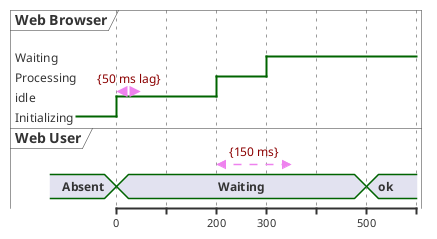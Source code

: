 {
  "sha1": "skfbtyqickeqpiu03cb4zzolw0x9n0i",
  "insertion": {
    "when": "2024-06-04T17:28:45.195Z",
    "url": "https://forum.plantuml.net/14340/color-of-arrow-in-timing-diagram",
    "user": "plantuml@gmail.com"
  }
}
@startuml
<style>
timingDiagram {
	constraintArrow {
	  LineStyle 8
	  LineColor violet
	}
}
</style>
robust "Web Browser" as WB
concise "Web User" as WU

WB is Initializing
WU is Absent

@WB
0 is idle
+200 is Processing
+100 is Waiting
WB@0 <-> @50 : {50 ms lag}

@WU
0 is Waiting
+500 is ok
@200 <-> @+150 : {150 ms}
@enduml

